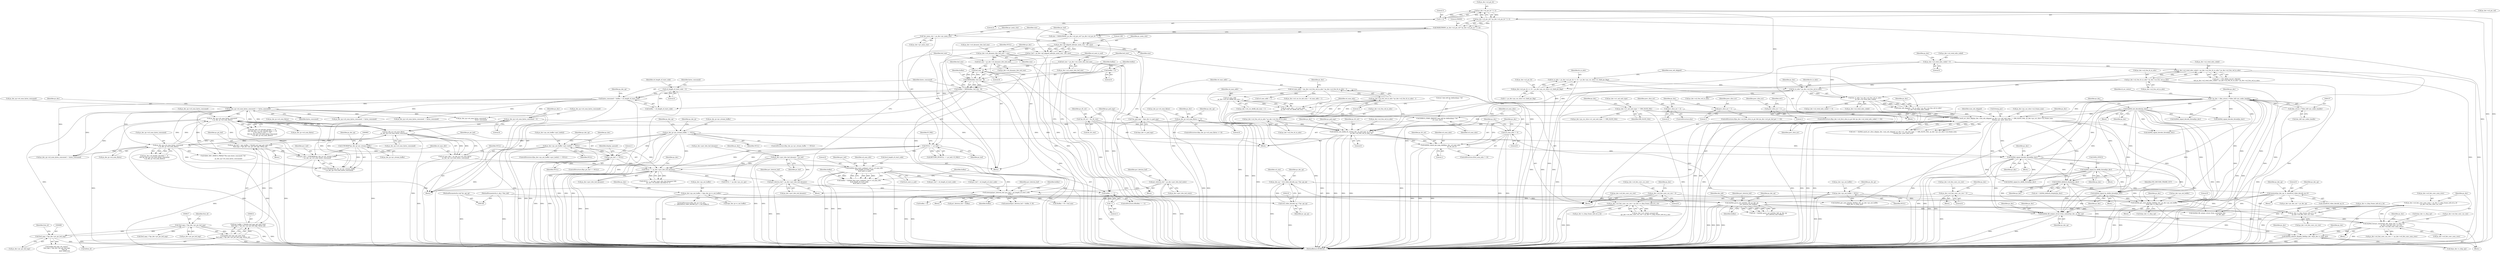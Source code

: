 digraph "0_Android_33ef7de9ddc8ea7eb9cbc440d1cf89957a0c267b@pointer" {
"1002119" [label="(Call,ih264d_release_display_field(ps_dec, &(ps_dec->s_disp_op)))"];
"1002100" [label="(Call,ih264d_format_convert(ps_dec, &(ps_dec->s_disp_op),\n                                  ps_dec->u4_fmt_conv_cur_row,\n                                  ps_dec->u4_fmt_conv_num_rows))"];
"1002069" [label="(Call,ih264d_fill_output_struct_from_context(ps_dec, ps_dec_op))"];
"1002041" [label="(Call,ih264d_get_next_display_field(ps_dec, ps_dec->ps_out_buffer,\n &(ps_dec->s_disp_op)))"];
"1002027" [label="(Call,ih264d_signal_bs_deblk_thread(ps_dec))"];
"1000154" [label="(Call,* ps_dec = (dec_struct_t *)(dec_hdl->pv_codec_handle))"];
"1000156" [label="(Call,(dec_struct_t *)(dec_hdl->pv_codec_handle))"];
"1000897" [label="(Call,ih264d_init_decoder(ps_dec))"];
"1001735" [label="(Call,ih264d_signal_decode_thread(ps_dec))"];
"1001725" [label="(Call,ih264d_check_mb_map_deblk(ps_dec, u4_num_mbs,\n                                                   ps_tfr_cxt,1))"];
"1001701" [label="(Call,ih264d_init_deblk_tfr_ctxt(ps_dec, ps_pad_mgr, ps_tfr_cxt,\n                                           ps_dec->u2_frm_wd_in_mbs, 0))"];
"1001559" [label="(Call,ih264d_mark_err_slice_skip(ps_dec, num_mb_skipped, ps_dec->u1_nal_unit_type == IDR_SLICE_NAL, ps_dec->ps_cur_slice->u2_frame_num,\n &temp_poc, prev_slice_err))"];
"1001516" [label="(Call,num_mb_skipped = (ht_in_mbs * ps_dec->u2_frm_wd_in_mbs)\n - ps_dec->u2_total_mbs_coded)"];
"1001518" [label="(Call,(ht_in_mbs * ps_dec->u2_frm_wd_in_mbs)\n - ps_dec->u2_total_mbs_coded)"];
"1001519" [label="(Call,ht_in_mbs * ps_dec->u2_frm_wd_in_mbs)"];
"1001503" [label="(Call,ht_in_mbs = ps_dec->u2_pic_ht >> (4 + ps_dec->ps_cur_slice->u1_field_pic_flag))"];
"1001505" [label="(Call,ps_dec->u2_pic_ht >> (4 + ps_dec->ps_cur_slice->u1_field_pic_flag))"];
"1001028" [label="(Call,ps_dec->u2_pic_ht * 3 / 2)"];
"1001032" [label="(Call,3 / 2)"];
"1001490" [label="(Call,ps_dec->u2_frm_ht_in_mbs * ps_dec->u2_frm_wd_in_mbs)"];
"1001486" [label="(Call,ps_dec->u2_total_mbs_coded < ps_dec->u2_frm_ht_in_mbs * ps_dec->u2_frm_wd_in_mbs)"];
"1000909" [label="(Call,ps_dec->u2_total_mbs_coded = 0)"];
"1001562" [label="(Call,ps_dec->u1_nal_unit_type == IDR_SLICE_NAL)"];
"1001541" [label="(Call,prev_slice_err = 2)"];
"1001537" [label="(Call,prev_slice_err = 1)"];
"1001554" [label="(Call,prev_slice_err = 1)"];
"1001677" [label="(Call,*ps_pad_mgr = &ps_dec->s_pad_mgr)"];
"1001672" [label="(Call,*ps_tfr_cxt = &s_tfr_ctxt)"];
"1001686" [label="(Call,ps_dec->u2_frm_wd_in_mbs * ps_dec->u2_frm_ht_in_mbs)"];
"1001722" [label="(Call,u4_num_mbs != 0)"];
"1001718" [label="(Call,DEBUG_PERF_PRINTF(\"mbs left for deblocking= %d \n\",u4_num_mbs))"];
"1001709" [label="(Call,u4_num_mbs = u4_max_addr\n - ps_dec->u4_cur_deblk_mb_num + 1)"];
"1001711" [label="(Call,u4_max_addr\n - ps_dec->u4_cur_deblk_mb_num + 1)"];
"1001683" [label="(Call,u4_max_addr = (ps_dec->u2_frm_wd_in_mbs * ps_dec->u2_frm_ht_in_mbs) - 1)"];
"1001685" [label="(Call,(ps_dec->u2_frm_wd_in_mbs * ps_dec->u2_frm_ht_in_mbs) - 1)"];
"1001905" [label="(Call,ih264d_deblock_display(ps_dec))"];
"1001744" [label="(Call,ih264d_signal_bs_deblk_thread(ps_dec))"];
"1000325" [label="(Call,ps_dec->ps_out_buffer = &ps_dec_ip->s_out_buffer)"];
"1000312" [label="(Call,ps_dec->ps_out_buffer = NULL)"];
"1000261" [label="(Call,ps_dec_ip->pv_stream_buffer == NULL)"];
"1001297" [label="(Call,ih264d_parse_nal_unit(dec_hdl, ps_dec_op,\n                              pu1_bitstrm_buf, buflen))"];
"1000149" [label="(MethodParameterIn,iv_obj_t *dec_hdl)"];
"1000228" [label="(Call,memset(ps_dec_op, 0, sizeof(ivd_video_decode_op_t)))"];
"1000216" [label="(Call,ps_dec_op = (ivd_video_decode_op_t *)pv_api_op)"];
"1000218" [label="(Call,(ivd_video_decode_op_t *)pv_api_op)"];
"1000151" [label="(MethodParameterIn,void *pv_api_op)"];
"1001208" [label="(Call,memcpy(pu1_bitstrm_buf, pu1_buf + u4_length_of_start_code,\n                   buflen))"];
"1001061" [label="(Call,pu1_bitstrm_buf = ps_dec->pu1_bits_buf_dynamic)"];
"1001001" [label="(Call,NULL == ps_dec->pu1_bits_buf_dynamic)"];
"1000624" [label="(Call,ps_pic_buf == NULL)"];
"1000611" [label="(Call,ps_pic_buf = (pic_buffer_t *)ih264_buf_mgr_get_next_free(\n (buf_mgr_t *)ps_dec->pv_pic_buf_mgr, &free_id))"];
"1000613" [label="(Call,(pic_buffer_t *)ih264_buf_mgr_get_next_free(\n (buf_mgr_t *)ps_dec->pv_pic_buf_mgr, &free_id))"];
"1000615" [label="(Call,ih264_buf_mgr_get_next_free(\n (buf_mgr_t *)ps_dec->pv_pic_buf_mgr, &free_id))"];
"1000616" [label="(Call,(buf_mgr_t *)ps_dec->pv_pic_buf_mgr)"];
"1000687" [label="(Call,(buf_mgr_t *)ps_dec->pv_pic_buf_mgr)"];
"1000407" [label="(Call,ps_dec->ps_out_buffer->pu1_bufs[i] == NULL)"];
"1001042" [label="(Call,NULL == pv_buf)"];
"1001035" [label="(Call,pv_buf = ps_dec->pf_aligned_alloc(pv_mem_ctxt, 128, size))"];
"1001037" [label="(Call,ps_dec->pf_aligned_alloc(pv_mem_ctxt, 128, size))"];
"1001015" [label="(Call,*pv_mem_ctxt = ps_dec->pv_mem_ctxt)"];
"1001020" [label="(Call,size = MAX(256000, ps_dec->u2_pic_wd * ps_dec->u2_pic_ht * 3 / 2))"];
"1001022" [label="(Call,MAX(256000, ps_dec->u2_pic_wd * ps_dec->u2_pic_ht * 3 / 2))"];
"1001024" [label="(Call,ps_dec->u2_pic_wd * ps_dec->u2_pic_ht * 3 / 2)"];
"1001046" [label="(Call,ps_dec->pu1_bits_buf_dynamic = pv_buf)"];
"1001073" [label="(Call,pu1_bitstrm_buf = ps_dec->pu1_bits_buf_static)"];
"1001088" [label="(Call,ih264d_find_start_code(pu1_buf, 0, u4_max_ofst,\n &u4_length_of_start_code,\n &u4_next_is_aud))"];
"1000979" [label="(Call,pu1_buf = (UWORD8*)ps_dec_ip->pv_stream_buffer\n + ps_dec_op->u4_num_bytes_consumed)"];
"1000982" [label="(Call,(UWORD8*)ps_dec_ip->pv_stream_buffer)"];
"1001461" [label="(Call,ps_dec_op->u4_num_bytes_consumed\n < ps_dec_ip->u4_num_Bytes)"];
"1001436" [label="(Call,ps_dec_op->u4_num_bytes_consumed\n < ps_dec_ip->u4_num_Bytes)"];
"1001116" [label="(Call,ps_dec_op->u4_num_bytes_consumed += bytes_consumed)"];
"1001111" [label="(Call,bytes_consumed = buflen + u4_length_of_start_code)"];
"1001104" [label="(Call,buflen = MIN(buflen, buf_size - 8))"];
"1001106" [label="(Call,MIN(buflen, buf_size - 8))"];
"1001097" [label="(Call,buflen == -1)"];
"1001086" [label="(Call,buflen = ih264d_find_start_code(pu1_buf, 0, u4_max_ofst,\n &u4_length_of_start_code,\n &u4_next_is_aud))"];
"1001099" [label="(Call,-1)"];
"1001101" [label="(Call,buflen = 0)"];
"1001108" [label="(Call,buf_size - 8)"];
"1001066" [label="(Call,buf_size = ps_dec->u4_dynamic_bits_buf_size)"];
"1001051" [label="(Call,ps_dec->u4_dynamic_bits_buf_size = size)"];
"1001078" [label="(Call,buf_size = ps_dec->u4_static_bits_buf_size)"];
"1000172" [label="(Call,u4_length_of_start_code = 0)"];
"1000992" [label="(Call,ps_dec_ip->u4_num_Bytes\n - ps_dec_op->u4_num_bytes_consumed)"];
"1000282" [label="(Call,ps_dec_ip->u4_num_Bytes <= 0)"];
"1000307" [label="(Call,ps_dec_op->u4_num_bytes_consumed = 0)"];
"1000990" [label="(Call,u4_max_ofst = ps_dec_ip->u4_num_Bytes\n - ps_dec_op->u4_num_bytes_consumed)"];
"1002091" [label="(Call,ps_dec->s_disp_frame_info.u4_y_ht\n - ps_dec->u4_fmt_conv_cur_row)"];
"1002077" [label="(Call,ps_dec->u4_fmt_conv_cur_row < ps_dec->s_disp_frame_info.u4_y_ht)"];
"1002059" [label="(Call,ps_dec->u4_fmt_conv_cur_row = 0)"];
"1000333" [label="(Call,ps_dec->u4_fmt_conv_cur_row = 0)"];
"1002087" [label="(Call,ps_dec->u4_fmt_conv_num_rows = ps_dec->s_disp_frame_info.u4_y_ht\n - ps_dec->u4_fmt_conv_cur_row)"];
"1000980" [label="(Identifier,pu1_buf)"];
"1000217" [label="(Identifier,ps_dec_op)"];
"1002087" [label="(Call,ps_dec->u4_fmt_conv_num_rows = ps_dec->s_disp_frame_info.u4_y_ht\n - ps_dec->u4_fmt_conv_cur_row)"];
"1001103" [label="(Literal,0)"];
"1000316" [label="(Identifier,NULL)"];
"1001024" [label="(Call,ps_dec->u2_pic_wd * ps_dec->u2_pic_ht * 3 / 2)"];
"1001098" [label="(Identifier,buflen)"];
"1001732" [label="(Identifier,ps_dec)"];
"1001053" [label="(Identifier,ps_dec)"];
"1000615" [label="(Call,ih264_buf_mgr_get_next_free(\n (buf_mgr_t *)ps_dec->pv_pic_buf_mgr, &free_id))"];
"1001718" [label="(Call,DEBUG_PERF_PRINTF(\"mbs left for deblocking= %d \n\",u4_num_mbs))"];
"1001440" [label="(Call,ps_dec_ip->u4_num_Bytes)"];
"1002088" [label="(Call,ps_dec->u4_fmt_conv_num_rows)"];
"1001087" [label="(Identifier,buflen)"];
"1001491" [label="(Call,ps_dec->u2_frm_ht_in_mbs)"];
"1001055" [label="(Identifier,size)"];
"1001102" [label="(Identifier,buflen)"];
"1000238" [label="(Call,ps_dec->pv_dec_out = ps_dec_op)"];
"1002078" [label="(Call,ps_dec->u4_fmt_conv_cur_row)"];
"1002041" [label="(Call,ih264d_get_next_display_field(ps_dec, ps_dec->ps_out_buffer,\n &(ps_dec->s_disp_op)))"];
"1001041" [label="(Call,RETURN_IF((NULL == pv_buf), IV_FAIL))"];
"1001301" [label="(Identifier,buflen)"];
"1001020" [label="(Call,size = MAX(256000, ps_dec->u2_pic_wd * ps_dec->u2_pic_ht * 3 / 2))"];
"1001724" [label="(Literal,0)"];
"1001023" [label="(Literal,256000)"];
"1001100" [label="(Literal,1)"];
"1000224" [label="(Identifier,u4_size)"];
"1001011" [label="(Block,)"];
"1001537" [label="(Call,prev_slice_err = 1)"];
"1001118" [label="(Identifier,ps_dec_op)"];
"1001698" [label="(Call,u4_max_addr + 1)"];
"1001563" [label="(Call,ps_dec->u1_nal_unit_type)"];
"1001906" [label="(Identifier,ps_dec)"];
"1002147" [label="(Call,NULL != ps_dec->ps_cur_sps)"];
"1001297" [label="(Call,ih264d_parse_nal_unit(dec_hdl, ps_dec_op,\n                              pu1_bitstrm_buf, buflen))"];
"1000689" [label="(Call,ps_dec->pv_pic_buf_mgr)"];
"1001039" [label="(Literal,128)"];
"1001094" [label="(Call,&u4_next_is_aud)"];
"1001084" [label="(Identifier,u4_next_is_aud)"];
"1002028" [label="(Identifier,ps_dec)"];
"1000979" [label="(Call,pu1_buf = (UWORD8*)ps_dec_ip->pv_stream_buffer\n + ps_dec_op->u4_num_bytes_consumed)"];
"1002119" [label="(Call,ih264d_release_display_field(ps_dec, &(ps_dec->s_disp_op)))"];
"1001558" [label="(Identifier,ret1)"];
"1000218" [label="(Call,(ivd_video_decode_op_t *)pv_api_op)"];
"1001527" [label="(ControlStructure,if(ps_dec->u4_first_slice_in_pic && (ps_dec->u4_pic_buf_got == 0)))"];
"1001079" [label="(Identifier,buf_size)"];
"1001673" [label="(Identifier,ps_tfr_cxt)"];
"1001745" [label="(Identifier,ps_dec)"];
"1001116" [label="(Call,ps_dec_op->u4_num_bytes_consumed += bytes_consumed)"];
"1001520" [label="(Identifier,ht_in_mbs)"];
"1000231" [label="(Call,sizeof(ivd_video_decode_op_t))"];
"1000981" [label="(Call,(UWORD8*)ps_dec_ip->pv_stream_buffer\n + ps_dec_op->u4_num_bytes_consumed)"];
"1000692" [label="(Identifier,free_id)"];
"1000896" [label="(Block,)"];
"1001540" [label="(ControlStructure,else)"];
"1000229" [label="(Identifier,ps_dec_op)"];
"1000262" [label="(Call,ps_dec_ip->pv_stream_buffer)"];
"1000286" [label="(Literal,0)"];
"1001710" [label="(Identifier,u4_num_mbs)"];
"1001555" [label="(Identifier,prev_slice_err)"];
"1000977" [label="(Block,)"];
"1000269" [label="(Identifier,ps_dec_op)"];
"1001705" [label="(Call,ps_dec->u2_frm_wd_in_mbs)"];
"1000152" [label="(Block,)"];
"1000317" [label="(ControlStructure,if(ps_dec_ip->u4_size\n >= offsetof(ivd_video_decode_ip_t, s_out_buffer)))"];
"1001068" [label="(Call,ps_dec->u4_dynamic_bits_buf_size)"];
"1001127" [label="(Identifier,ps_dec)"];
"1001075" [label="(Call,ps_dec->pu1_bits_buf_static)"];
"1002102" [label="(Call,&(ps_dec->s_disp_op))"];
"1001903" [label="(Call,ret = ih264d_deblock_display(ps_dec))"];
"1000898" [label="(Identifier,ps_dec)"];
"1002063" [label="(Literal,0)"];
"1000901" [label="(Identifier,ps_dec)"];
"1001207" [label="(Block,)"];
"1002112" [label="(Call,ps_dec->u4_fmt_conv_cur_row += ps_dec->u4_fmt_conv_num_rows)"];
"1001509" [label="(Call,4 + ps_dec->ps_cur_slice->u1_field_pic_flag)"];
"1001482" [label="(Call,(ret != IVD_MEM_ALLOC_FAILED)\n && ps_dec->u2_total_mbs_coded < ps_dec->u2_frm_ht_in_mbs * ps_dec->u2_frm_wd_in_mbs)"];
"1000335" [label="(Identifier,ps_dec)"];
"1000149" [label="(MethodParameterIn,iv_obj_t *dec_hdl)"];
"1001051" [label="(Call,ps_dec->u4_dynamic_bits_buf_size = size)"];
"1001549" [label="(Call,ps_dec->u2_total_mbs_coded == 0)"];
"1001213" [label="(Identifier,buflen)"];
"1001693" [label="(Literal,1)"];
"1000609" [label="(Block,)"];
"1000625" [label="(Identifier,ps_pic_buf)"];
"1000419" [label="(Identifier,ps_dec_op)"];
"1000265" [label="(Identifier,NULL)"];
"1000154" [label="(Call,* ps_dec = (dec_struct_t *)(dec_hdl->pv_codec_handle))"];
"1001099" [label="(Call,-1)"];
"1001063" [label="(Call,ps_dec->pu1_bits_buf_dynamic)"];
"1001008" [label="(Identifier,ps_dec)"];
"1001091" [label="(Identifier,u4_max_ofst)"];
"1001088" [label="(Call,ih264d_find_start_code(pu1_buf, 0, u4_max_ofst,\n &u4_length_of_start_code,\n &u4_next_is_aud))"];
"1001744" [label="(Call,ih264d_signal_bs_deblk_thread(ps_dec))"];
"1002043" [label="(Call,ps_dec->ps_out_buffer)"];
"1002106" [label="(Call,ps_dec->u4_fmt_conv_cur_row)"];
"1001430" [label="(Call,(ps_dec->i4_header_decoded != 3)\n && (ps_dec_op->u4_num_bytes_consumed\n < ps_dec_ip->u4_num_Bytes))"];
"1001042" [label="(Call,NULL == pv_buf)"];
"1000216" [label="(Call,ps_dec_op = (ivd_video_decode_op_t *)pv_api_op)"];
"1000626" [label="(Identifier,NULL)"];
"1000177" [label="(Identifier,bytes_consumed)"];
"1001298" [label="(Identifier,dec_hdl)"];
"1000913" [label="(Literal,0)"];
"1000407" [label="(Call,ps_dec->ps_out_buffer->pu1_bufs[i] == NULL)"];
"1001696" [label="(Identifier,ps_dec)"];
"1000415" [label="(Identifier,NULL)"];
"1000622" [label="(Identifier,free_id)"];
"1001561" [label="(Identifier,num_mb_skipped)"];
"1001530" [label="(Identifier,ps_dec)"];
"1000320" [label="(Identifier,ps_dec_ip)"];
"1000283" [label="(Call,ps_dec_ip->u4_num_Bytes)"];
"1002029" [label="(Block,)"];
"1001045" [label="(Identifier,IV_FAIL)"];
"1001566" [label="(Identifier,IDR_SLICE_NAL)"];
"1001047" [label="(Call,ps_dec->pu1_bits_buf_dynamic)"];
"1001572" [label="(Call,&temp_poc)"];
"1001300" [label="(Identifier,pu1_bitstrm_buf)"];
"1000174" [label="(Literal,0)"];
"1001108" [label="(Call,buf_size - 8)"];
"1001667" [label="(Block,)"];
"1001107" [label="(Identifier,buflen)"];
"1001465" [label="(Call,ps_dec_ip->u4_num_Bytes)"];
"1000616" [label="(Call,(buf_mgr_t *)ps_dec->pv_pic_buf_mgr)"];
"1001746" [label="(Call,DATA_SYNC())"];
"1002097" [label="(Call,ps_dec->u4_fmt_conv_cur_row)"];
"1001022" [label="(Call,MAX(256000, ps_dec->u2_pic_wd * ps_dec->u2_pic_ht * 3 / 2))"];
"1000281" [label="(ControlStructure,if(ps_dec_ip->u4_num_Bytes <= 0))"];
"1001538" [label="(Identifier,prev_slice_err)"];
"1001721" [label="(ControlStructure,if(u4_num_mbs != 0))"];
"1001086" [label="(Call,buflen = ih264d_find_start_code(pu1_buf, 0, u4_max_ofst,\n &u4_length_of_start_code,\n &u4_next_is_aud))"];
"1001725" [label="(Call,ih264d_check_mb_map_deblk(ps_dec, u4_num_mbs,\n                                                   ps_tfr_cxt,1))"];
"1000307" [label="(Call,ps_dec_op->u4_num_bytes_consumed = 0)"];
"1001541" [label="(Call,prev_slice_err = 2)"];
"1000282" [label="(Call,ps_dec_ip->u4_num_Bytes <= 0)"];
"1001557" [label="(Call,ret1 = ih264d_mark_err_slice_skip(ps_dec, num_mb_skipped, ps_dec->u1_nal_unit_type == IDR_SLICE_NAL, ps_dec->ps_cur_slice->u2_frame_num,\n &temp_poc, prev_slice_err))"];
"1001101" [label="(Call,buflen = 0)"];
"1001843" [label="(Call,ih264d_signal_bs_deblk_thread(ps_dec))"];
"1001505" [label="(Call,ps_dec->u2_pic_ht >> (4 + ps_dec->ps_cur_slice->u1_field_pic_flag))"];
"1002060" [label="(Call,ps_dec->u4_fmt_conv_cur_row)"];
"1000155" [label="(Identifier,ps_dec)"];
"1001046" [label="(Call,ps_dec->pu1_bits_buf_dynamic = pv_buf)"];
"1001686" [label="(Call,ps_dec->u2_frm_wd_in_mbs * ps_dec->u2_frm_ht_in_mbs)"];
"1000173" [label="(Identifier,u4_length_of_start_code)"];
"1001542" [label="(Identifier,prev_slice_err)"];
"1001711" [label="(Call,u4_max_addr\n - ps_dec->u4_cur_deblk_mb_num + 1)"];
"1001674" [label="(Call,&s_tfr_ctxt)"];
"1001109" [label="(Identifier,buf_size)"];
"1000220" [label="(Identifier,pv_api_op)"];
"1000158" [label="(Call,dec_hdl->pv_codec_handle)"];
"1000910" [label="(Call,ps_dec->u2_total_mbs_coded)"];
"1001687" [label="(Call,ps_dec->u2_frm_wd_in_mbs)"];
"1002120" [label="(Identifier,ps_dec)"];
"1001222" [label="(Call,pu1_bitstrm_buf + buflen)"];
"1002086" [label="(Block,)"];
"1000990" [label="(Call,u4_max_ofst = ps_dec_ip->u4_num_Bytes\n - ps_dec_op->u4_num_bytes_consumed)"];
"1001060" [label="(Block,)"];
"1001003" [label="(Call,ps_dec->pu1_bits_buf_dynamic)"];
"1001295" [label="(Call,ret = ih264d_parse_nal_unit(dec_hdl, ps_dec_op,\n                              pu1_bitstrm_buf, buflen))"];
"1001462" [label="(Call,ps_dec_op->u4_num_bytes_consumed)"];
"1000172" [label="(Call,u4_length_of_start_code = 0)"];
"1001092" [label="(Call,&u4_length_of_start_code)"];
"1001735" [label="(Call,ih264d_signal_decode_thread(ps_dec))"];
"1002075" [label="(Identifier,ps_dec)"];
"1001159" [label="(Call,ps_dec_op->u4_num_bytes_consumed -=\n                                        bytes_consumed)"];
"1002046" [label="(Call,&(ps_dec->s_disp_op))"];
"1000436" [label="(Identifier,ps_dec)"];
"1000337" [label="(Literal,0)"];
"1001436" [label="(Call,ps_dec_op->u4_num_bytes_consumed\n < ps_dec_ip->u4_num_Bytes)"];
"1001569" [label="(Identifier,ps_dec)"];
"1001503" [label="(Call,ht_in_mbs = ps_dec->u2_pic_ht >> (4 + ps_dec->ps_cur_slice->u1_field_pic_flag))"];
"1000697" [label="(Call,(buf_mgr_t *)ps_dec->pv_pic_buf_mgr)"];
"1000151" [label="(MethodParameterIn,void *pv_api_op)"];
"1001933" [label="(Call,ps_dec->ps_cur_slice->u1_nal_unit_type == IDR_SLICE_NAL)"];
"1001106" [label="(Call,MIN(buflen, buf_size - 8))"];
"1001034" [label="(Literal,2)"];
"1000340" [label="(Identifier,ps_dec)"];
"1002073" [label="(Call,ps_dec->u4_output_present &&\n (ps_dec->u4_fmt_conv_cur_row < ps_dec->s_disp_frame_info.u4_y_ht))"];
"1001574" [label="(Identifier,prev_slice_err)"];
"1001547" [label="(Identifier,ps_dec)"];
"1002091" [label="(Call,ps_dec->s_disp_frame_info.u4_y_ht\n - ps_dec->u4_fmt_conv_cur_row)"];
"1000406" [label="(ControlStructure,if(ps_dec->ps_out_buffer->pu1_bufs[i] == NULL))"];
"1002100" [label="(Call,ih264d_format_convert(ps_dec, &(ps_dec->s_disp_op),\n                                  ps_dec->u4_fmt_conv_cur_row,\n                                  ps_dec->u4_fmt_conv_num_rows))"];
"1001672" [label="(Call,*ps_tfr_cxt = &s_tfr_ctxt)"];
"1001729" [label="(Literal,1)"];
"1002069" [label="(Call,ih264d_fill_output_struct_from_context(ps_dec, ps_dec_op))"];
"1001017" [label="(Call,ps_dec->pv_mem_ctxt)"];
"1001078" [label="(Call,buf_size = ps_dec->u4_static_bits_buf_size)"];
"1000311" [label="(Literal,0)"];
"1001562" [label="(Call,ps_dec->u1_nal_unit_type == IDR_SLICE_NAL)"];
"1001694" [label="(Call,ps_dec->u4_cur_bs_mb_num = u4_max_addr + 1)"];
"1002071" [label="(Identifier,ps_dec_op)"];
"1001709" [label="(Call,u4_num_mbs = u4_max_addr\n - ps_dec->u4_cur_deblk_mb_num + 1)"];
"1001050" [label="(Identifier,pv_buf)"];
"1001096" [label="(ControlStructure,if(buflen == -1))"];
"1001708" [label="(Literal,0)"];
"1001216" [label="(Call,buflen + 8)"];
"1000314" [label="(Identifier,ps_dec)"];
"1001044" [label="(Identifier,pv_buf)"];
"1000334" [label="(Call,ps_dec->u4_fmt_conv_cur_row)"];
"1002092" [label="(Call,ps_dec->s_disp_frame_info.u4_y_ht)"];
"1002040" [label="(Block,)"];
"1001517" [label="(Identifier,num_mb_skipped)"];
"1002066" [label="(Identifier,ps_dec)"];
"1001067" [label="(Identifier,buf_size)"];
"1001524" [label="(Call,ps_dec->u2_total_mbs_coded)"];
"1000333" [label="(Call,ps_dec->u4_fmt_conv_cur_row = 0)"];
"1001678" [label="(Identifier,ps_pad_mgr)"];
"1001090" [label="(Literal,0)"];
"1001723" [label="(Identifier,u4_num_mbs)"];
"1001683" [label="(Call,u4_max_addr = (ps_dec->u2_frm_wd_in_mbs * ps_dec->u2_frm_ht_in_mbs) - 1)"];
"1001612" [label="(Call,ih264d_signal_decode_thread(ps_dec))"];
"1000909" [label="(Call,ps_dec->u2_total_mbs_coded = 0)"];
"1000679" [label="(Literal,1)"];
"1000230" [label="(Literal,0)"];
"1001089" [label="(Identifier,pu1_buf)"];
"1001358" [label="(Call,ps_dec_op->u4_num_bytes_consumed -= bytes_consumed)"];
"1001062" [label="(Identifier,pu1_bitstrm_buf)"];
"1001409" [label="(Call,ih264d_signal_decode_thread(ps_dec))"];
"1001497" [label="(Block,)"];
"1001702" [label="(Identifier,ps_dec)"];
"1001080" [label="(Call,ps_dec->u4_static_bits_buf_size)"];
"1000312" [label="(Call,ps_dec->ps_out_buffer = NULL)"];
"1001112" [label="(Identifier,bytes_consumed)"];
"1001712" [label="(Identifier,u4_max_addr)"];
"1002052" [label="(Literal,0)"];
"1001437" [label="(Call,ps_dec_op->u4_num_bytes_consumed)"];
"1001743" [label="(Block,)"];
"1000624" [label="(Call,ps_pic_buf == NULL)"];
"1002077" [label="(Call,ps_dec->u4_fmt_conv_cur_row < ps_dec->s_disp_frame_info.u4_y_ht)"];
"1001105" [label="(Identifier,buflen)"];
"1001713" [label="(Call,ps_dec->u4_cur_deblk_mb_num + 1)"];
"1000618" [label="(Call,ps_dec->pv_pic_buf_mgr)"];
"1000916" [label="(Identifier,ps_dec)"];
"1000991" [label="(Identifier,u4_max_ofst)"];
"1001215" [label="(Call,(buflen + 8) < buf_size)"];
"1001117" [label="(Call,ps_dec_op->u4_num_bytes_consumed)"];
"1001703" [label="(Identifier,ps_pad_mgr)"];
"1001490" [label="(Call,ps_dec->u2_frm_ht_in_mbs * ps_dec->u2_frm_wd_in_mbs)"];
"1001035" [label="(Call,pv_buf = ps_dec->pf_aligned_alloc(pv_mem_ctxt, 128, size))"];
"1001111" [label="(Call,bytes_consumed = buflen + u4_length_of_start_code)"];
"1001720" [label="(Identifier,u4_num_mbs)"];
"1001021" [label="(Identifier,size)"];
"1001192" [label="(Call,ih264d_signal_decode_thread(ps_dec))"];
"1001719" [label="(Literal,\"mbs left for deblocking= %d \n\")"];
"1000631" [label="(Identifier,display_queued)"];
"1000326" [label="(Call,ps_dec->ps_out_buffer)"];
"1002114" [label="(Identifier,ps_dec)"];
"1001728" [label="(Identifier,ps_tfr_cxt)"];
"1001015" [label="(Call,*pv_mem_ctxt = ps_dec->pv_mem_ctxt)"];
"1001058" [label="(Identifier,ps_dec)"];
"1000284" [label="(Identifier,ps_dec_ip)"];
"1002101" [label="(Identifier,ps_dec)"];
"1001210" [label="(Call,pu1_buf + u4_length_of_start_code)"];
"1000612" [label="(Identifier,ps_pic_buf)"];
"1002189" [label="(MethodReturn,WORD32)"];
"1001559" [label="(Call,ih264d_mark_err_slice_skip(ps_dec, num_mb_skipped, ps_dec->u1_nal_unit_type == IDR_SLICE_NAL, ps_dec->ps_cur_slice->u2_frame_num,\n &temp_poc, prev_slice_err))"];
"1001504" [label="(Identifier,ht_in_mbs)"];
"1001036" [label="(Identifier,pv_buf)"];
"1001740" [label="(Identifier,ps_dec)"];
"1001487" [label="(Call,ps_dec->u2_total_mbs_coded)"];
"1001097" [label="(Call,buflen == -1)"];
"1000304" [label="(Identifier,ps_dec)"];
"1000228" [label="(Call,memset(ps_dec_op, 0, sizeof(ivd_video_decode_op_t)))"];
"1001028" [label="(Call,ps_dec->u2_pic_ht * 3 / 2)"];
"1001556" [label="(Literal,1)"];
"1001544" [label="(ControlStructure,if(ps_dec->u4_first_slice_in_pic && (ps_dec->u2_total_mbs_coded == 0)))"];
"1000261" [label="(Call,ps_dec_ip->pv_stream_buffer == NULL)"];
"1001217" [label="(Identifier,buflen)"];
"1001567" [label="(Call,ps_dec->ps_cur_slice->u2_frame_num)"];
"1000988" [label="(Identifier,ps_dec_op)"];
"1000897" [label="(Call,ih264d_init_decoder(ps_dec))"];
"1002026" [label="(Block,)"];
"1001521" [label="(Call,ps_dec->u2_frm_wd_in_mbs)"];
"1001461" [label="(Call,ps_dec_op->u4_num_bytes_consumed\n < ps_dec_ip->u4_num_Bytes)"];
"1002182" [label="(Call,H264_DEC_DEBUG_PRINT(\"The num bytes consumed: %d\n\",\n                         ps_dec_op->u4_num_bytes_consumed))"];
"1000613" [label="(Call,(pic_buffer_t *)ih264_buf_mgr_get_next_free(\n (buf_mgr_t *)ps_dec->pv_pic_buf_mgr, &free_id))"];
"1001073" [label="(Call,pu1_bitstrm_buf = ps_dec->pu1_bits_buf_static)"];
"1002033" [label="(Identifier,IVD_DECODE_FRAME_OUT)"];
"1002058" [label="(Block,)"];
"1000313" [label="(Call,ps_dec->ps_out_buffer)"];
"1001025" [label="(Call,ps_dec->u2_pic_wd)"];
"1002109" [label="(Call,ps_dec->u4_fmt_conv_num_rows)"];
"1001628" [label="(Call,ps_dec_op->u4_num_bytes_consumed -= bytes_consumed)"];
"1001002" [label="(Identifier,NULL)"];
"1001539" [label="(Literal,1)"];
"1001074" [label="(Identifier,pu1_bitstrm_buf)"];
"1001445" [label="(Call,((ps_dec->i4_decode_header == 0)\n && ((ps_dec->u1_pic_decode_done == 0)\n || (u4_next_is_aud == 1)))\n && (ps_dec_op->u4_num_bytes_consumed\n < ps_dec_ip->u4_num_Bytes))"];
"1000686" [label="(Call,ih264_buf_mgr_set_status(\n (buf_mgr_t *)ps_dec->pv_pic_buf_mgr,\n                                    free_id,\n                                    BUF_MGR_IO))"];
"1000623" [label="(ControlStructure,if(ps_pic_buf == NULL))"];
"1000156" [label="(Call,(dec_struct_t *)(dec_hdl->pv_codec_handle))"];
"1001001" [label="(Call,NULL == ps_dec->pu1_bits_buf_dynamic)"];
"1000982" [label="(Call,(UWORD8*)ps_dec_ip->pv_stream_buffer)"];
"1001256" [label="(Call,ih264d_fill_output_struct_from_context(ps_dec,\n                                                           ps_dec_op))"];
"1001134" [label="(Call,pu1_buf + u4_length_of_start_code)"];
"1001000" [label="(Call,(NULL == ps_dec->pu1_bits_buf_dynamic) &&\n (ps_dec->i4_header_decoded & 1))"];
"1001690" [label="(Call,ps_dec->u2_frm_ht_in_mbs)"];
"1001208" [label="(Call,memcpy(pu1_bitstrm_buf, pu1_buf + u4_length_of_start_code,\n                   buflen))"];
"1000996" [label="(Call,ps_dec_op->u4_num_bytes_consumed)"];
"1000408" [label="(Call,ps_dec->ps_out_buffer->pu1_bufs[i])"];
"1000325" [label="(Call,ps_dec->ps_out_buffer = &ps_dec_ip->s_out_buffer)"];
"1001038" [label="(Identifier,pv_mem_ctxt)"];
"1002081" [label="(Call,ps_dec->s_disp_frame_info.u4_y_ht)"];
"1001677" [label="(Call,*ps_pad_mgr = &ps_dec->s_pad_mgr)"];
"1002027" [label="(Call,ih264d_signal_bs_deblk_thread(ps_dec))"];
"1000329" [label="(Call,&ps_dec_ip->s_out_buffer)"];
"1001516" [label="(Call,num_mb_skipped = (ht_in_mbs * ps_dec->u2_frm_wd_in_mbs)\n - ps_dec->u2_total_mbs_coded)"];
"1000290" [label="(Identifier,ps_dec_op)"];
"1002059" [label="(Call,ps_dec->u4_fmt_conv_cur_row = 0)"];
"1001679" [label="(Call,&ps_dec->s_pad_mgr)"];
"1000714" [label="(Call,ih264d_get_next_display_field(ps_dec, ps_dec->ps_out_buffer,\n &(ps_dec->s_disp_op)))"];
"1001494" [label="(Call,ps_dec->u2_frm_wd_in_mbs)"];
"1001685" [label="(Call,(ps_dec->u2_frm_wd_in_mbs * ps_dec->u2_frm_ht_in_mbs) - 1)"];
"1001704" [label="(Identifier,ps_tfr_cxt)"];
"1001543" [label="(Literal,2)"];
"1001113" [label="(Call,buflen + u4_length_of_start_code)"];
"1001061" [label="(Call,pu1_bitstrm_buf = ps_dec->pu1_bits_buf_dynamic)"];
"1000611" [label="(Call,ps_pic_buf = (pic_buffer_t *)ih264_buf_mgr_get_next_free(\n (buf_mgr_t *)ps_dec->pv_pic_buf_mgr, &free_id))"];
"1001209" [label="(Identifier,pu1_bitstrm_buf)"];
"1001033" [label="(Literal,3)"];
"1001684" [label="(Identifier,u4_max_addr)"];
"1000621" [label="(Call,&free_id)"];
"1000221" [label="(Block,)"];
"1001043" [label="(Identifier,NULL)"];
"1000260" [label="(ControlStructure,if(ps_dec_ip->pv_stream_buffer == NULL))"];
"1001381" [label="(Call,ps_dec_op->u4_num_bytes_consumed -= bytes_consumed)"];
"1001905" [label="(Call,ih264d_deblock_display(ps_dec))"];
"1002121" [label="(Call,&(ps_dec->s_disp_op))"];
"1001525" [label="(Identifier,ps_dec)"];
"1000984" [label="(Call,ps_dec_ip->pv_stream_buffer)"];
"1001040" [label="(Identifier,size)"];
"1001736" [label="(Identifier,ps_dec)"];
"1000235" [label="(Identifier,ps_dec_op)"];
"1001486" [label="(Call,ps_dec->u2_total_mbs_coded < ps_dec->u2_frm_ht_in_mbs * ps_dec->u2_frm_wd_in_mbs)"];
"1001519" [label="(Call,ht_in_mbs * ps_dec->u2_frm_wd_in_mbs)"];
"1001029" [label="(Call,ps_dec->u2_pic_ht)"];
"1001506" [label="(Call,ps_dec->u2_pic_ht)"];
"1001110" [label="(Literal,8)"];
"1000992" [label="(Call,ps_dec_ip->u4_num_Bytes\n - ps_dec_op->u4_num_bytes_consumed)"];
"1001221" [label="(Call,memset(pu1_bitstrm_buf + buflen, 0, 8))"];
"1002129" [label="(Identifier,ps_dec)"];
"1000163" [label="(Identifier,i4_err_status)"];
"1001518" [label="(Call,(ht_in_mbs * ps_dec->u2_frm_wd_in_mbs)\n - ps_dec->u2_total_mbs_coded)"];
"1001037" [label="(Call,ps_dec->pf_aligned_alloc(pv_mem_ctxt, 128, size))"];
"1001639" [label="(Block,)"];
"1001726" [label="(Identifier,ps_dec)"];
"1001104" [label="(Call,buflen = MIN(buflen, buf_size - 8))"];
"1001032" [label="(Call,3 / 2)"];
"1000993" [label="(Call,ps_dec_ip->u4_num_Bytes)"];
"1001299" [label="(Identifier,ps_dec_op)"];
"1001052" [label="(Call,ps_dec->u4_dynamic_bits_buf_size)"];
"1002042" [label="(Identifier,ps_dec)"];
"1000308" [label="(Call,ps_dec_op->u4_num_bytes_consumed)"];
"1002070" [label="(Identifier,ps_dec)"];
"1001120" [label="(Identifier,bytes_consumed)"];
"1001554" [label="(Call,prev_slice_err = 1)"];
"1001016" [label="(Identifier,pv_mem_ctxt)"];
"1001066" [label="(Call,buf_size = ps_dec->u4_dynamic_bits_buf_size)"];
"1001072" [label="(Block,)"];
"1001727" [label="(Identifier,u4_num_mbs)"];
"1000687" [label="(Call,(buf_mgr_t *)ps_dec->pv_pic_buf_mgr)"];
"1001701" [label="(Call,ih264d_init_deblk_tfr_ctxt(ps_dec, ps_pad_mgr, ps_tfr_cxt,\n                                           ps_dec->u2_frm_wd_in_mbs, 0))"];
"1001722" [label="(Call,u4_num_mbs != 0)"];
"1001560" [label="(Identifier,ps_dec)"];
"1002119" -> "1002029"  [label="AST: "];
"1002119" -> "1002121"  [label="CFG: "];
"1002120" -> "1002119"  [label="AST: "];
"1002121" -> "1002119"  [label="AST: "];
"1002129" -> "1002119"  [label="CFG: "];
"1002119" -> "1002189"  [label="DDG: "];
"1002119" -> "1002189"  [label="DDG: "];
"1002119" -> "1002189"  [label="DDG: "];
"1002100" -> "1002119"  [label="DDG: "];
"1002100" -> "1002119"  [label="DDG: "];
"1002069" -> "1002119"  [label="DDG: "];
"1002041" -> "1002119"  [label="DDG: "];
"1002100" -> "1002086"  [label="AST: "];
"1002100" -> "1002109"  [label="CFG: "];
"1002101" -> "1002100"  [label="AST: "];
"1002102" -> "1002100"  [label="AST: "];
"1002106" -> "1002100"  [label="AST: "];
"1002109" -> "1002100"  [label="AST: "];
"1002114" -> "1002100"  [label="CFG: "];
"1002100" -> "1002189"  [label="DDG: "];
"1002069" -> "1002100"  [label="DDG: "];
"1002041" -> "1002100"  [label="DDG: "];
"1002091" -> "1002100"  [label="DDG: "];
"1002087" -> "1002100"  [label="DDG: "];
"1002100" -> "1002112"  [label="DDG: "];
"1002100" -> "1002112"  [label="DDG: "];
"1002069" -> "1002029"  [label="AST: "];
"1002069" -> "1002071"  [label="CFG: "];
"1002070" -> "1002069"  [label="AST: "];
"1002071" -> "1002069"  [label="AST: "];
"1002075" -> "1002069"  [label="CFG: "];
"1002069" -> "1002189"  [label="DDG: "];
"1002069" -> "1002189"  [label="DDG: "];
"1002041" -> "1002069"  [label="DDG: "];
"1002027" -> "1002069"  [label="DDG: "];
"1000154" -> "1002069"  [label="DDG: "];
"1000897" -> "1002069"  [label="DDG: "];
"1001735" -> "1002069"  [label="DDG: "];
"1001559" -> "1002069"  [label="DDG: "];
"1001905" -> "1002069"  [label="DDG: "];
"1001744" -> "1002069"  [label="DDG: "];
"1001297" -> "1002069"  [label="DDG: "];
"1000228" -> "1002069"  [label="DDG: "];
"1002041" -> "1002040"  [label="AST: "];
"1002041" -> "1002046"  [label="CFG: "];
"1002042" -> "1002041"  [label="AST: "];
"1002043" -> "1002041"  [label="AST: "];
"1002046" -> "1002041"  [label="AST: "];
"1002052" -> "1002041"  [label="CFG: "];
"1002041" -> "1002189"  [label="DDG: "];
"1002041" -> "1002189"  [label="DDG: "];
"1002027" -> "1002041"  [label="DDG: "];
"1000154" -> "1002041"  [label="DDG: "];
"1000897" -> "1002041"  [label="DDG: "];
"1001735" -> "1002041"  [label="DDG: "];
"1001559" -> "1002041"  [label="DDG: "];
"1001905" -> "1002041"  [label="DDG: "];
"1001744" -> "1002041"  [label="DDG: "];
"1000325" -> "1002041"  [label="DDG: "];
"1000312" -> "1002041"  [label="DDG: "];
"1002027" -> "1002026"  [label="AST: "];
"1002027" -> "1002028"  [label="CFG: "];
"1002028" -> "1002027"  [label="AST: "];
"1002033" -> "1002027"  [label="CFG: "];
"1002027" -> "1002189"  [label="DDG: "];
"1000154" -> "1002027"  [label="DDG: "];
"1000897" -> "1002027"  [label="DDG: "];
"1001735" -> "1002027"  [label="DDG: "];
"1001559" -> "1002027"  [label="DDG: "];
"1001905" -> "1002027"  [label="DDG: "];
"1001744" -> "1002027"  [label="DDG: "];
"1000154" -> "1000152"  [label="AST: "];
"1000154" -> "1000156"  [label="CFG: "];
"1000155" -> "1000154"  [label="AST: "];
"1000156" -> "1000154"  [label="AST: "];
"1000163" -> "1000154"  [label="CFG: "];
"1000154" -> "1002189"  [label="DDG: "];
"1000154" -> "1002189"  [label="DDG: "];
"1000156" -> "1000154"  [label="DDG: "];
"1000154" -> "1000714"  [label="DDG: "];
"1000154" -> "1000897"  [label="DDG: "];
"1000154" -> "1001192"  [label="DDG: "];
"1000154" -> "1001256"  [label="DDG: "];
"1000154" -> "1001409"  [label="DDG: "];
"1000154" -> "1001559"  [label="DDG: "];
"1000154" -> "1001612"  [label="DDG: "];
"1000154" -> "1001701"  [label="DDG: "];
"1000154" -> "1001735"  [label="DDG: "];
"1000154" -> "1001843"  [label="DDG: "];
"1000154" -> "1001905"  [label="DDG: "];
"1000156" -> "1000158"  [label="CFG: "];
"1000157" -> "1000156"  [label="AST: "];
"1000158" -> "1000156"  [label="AST: "];
"1000156" -> "1002189"  [label="DDG: "];
"1000897" -> "1000896"  [label="AST: "];
"1000897" -> "1000898"  [label="CFG: "];
"1000898" -> "1000897"  [label="AST: "];
"1000901" -> "1000897"  [label="CFG: "];
"1000897" -> "1002189"  [label="DDG: "];
"1000897" -> "1002189"  [label="DDG: "];
"1000897" -> "1001192"  [label="DDG: "];
"1000897" -> "1001256"  [label="DDG: "];
"1000897" -> "1001409"  [label="DDG: "];
"1000897" -> "1001559"  [label="DDG: "];
"1000897" -> "1001612"  [label="DDG: "];
"1000897" -> "1001701"  [label="DDG: "];
"1000897" -> "1001735"  [label="DDG: "];
"1000897" -> "1001843"  [label="DDG: "];
"1000897" -> "1001905"  [label="DDG: "];
"1001735" -> "1001639"  [label="AST: "];
"1001735" -> "1001736"  [label="CFG: "];
"1001736" -> "1001735"  [label="AST: "];
"1001740" -> "1001735"  [label="CFG: "];
"1001735" -> "1002189"  [label="DDG: "];
"1001735" -> "1002189"  [label="DDG: "];
"1001725" -> "1001735"  [label="DDG: "];
"1001701" -> "1001735"  [label="DDG: "];
"1001559" -> "1001735"  [label="DDG: "];
"1001735" -> "1001744"  [label="DDG: "];
"1001735" -> "1001843"  [label="DDG: "];
"1001735" -> "1001905"  [label="DDG: "];
"1001725" -> "1001721"  [label="AST: "];
"1001725" -> "1001729"  [label="CFG: "];
"1001726" -> "1001725"  [label="AST: "];
"1001727" -> "1001725"  [label="AST: "];
"1001728" -> "1001725"  [label="AST: "];
"1001729" -> "1001725"  [label="AST: "];
"1001732" -> "1001725"  [label="CFG: "];
"1001725" -> "1002189"  [label="DDG: "];
"1001725" -> "1002189"  [label="DDG: "];
"1001725" -> "1002189"  [label="DDG: "];
"1001701" -> "1001725"  [label="DDG: "];
"1001701" -> "1001725"  [label="DDG: "];
"1001722" -> "1001725"  [label="DDG: "];
"1001701" -> "1001667"  [label="AST: "];
"1001701" -> "1001708"  [label="CFG: "];
"1001702" -> "1001701"  [label="AST: "];
"1001703" -> "1001701"  [label="AST: "];
"1001704" -> "1001701"  [label="AST: "];
"1001705" -> "1001701"  [label="AST: "];
"1001708" -> "1001701"  [label="AST: "];
"1001710" -> "1001701"  [label="CFG: "];
"1001701" -> "1002189"  [label="DDG: "];
"1001701" -> "1002189"  [label="DDG: "];
"1001701" -> "1002189"  [label="DDG: "];
"1001701" -> "1002189"  [label="DDG: "];
"1001559" -> "1001701"  [label="DDG: "];
"1001677" -> "1001701"  [label="DDG: "];
"1001672" -> "1001701"  [label="DDG: "];
"1001686" -> "1001701"  [label="DDG: "];
"1001559" -> "1001557"  [label="AST: "];
"1001559" -> "1001574"  [label="CFG: "];
"1001560" -> "1001559"  [label="AST: "];
"1001561" -> "1001559"  [label="AST: "];
"1001562" -> "1001559"  [label="AST: "];
"1001567" -> "1001559"  [label="AST: "];
"1001572" -> "1001559"  [label="AST: "];
"1001574" -> "1001559"  [label="AST: "];
"1001557" -> "1001559"  [label="CFG: "];
"1001559" -> "1002189"  [label="DDG: "];
"1001559" -> "1002189"  [label="DDG: "];
"1001559" -> "1002189"  [label="DDG: "];
"1001559" -> "1002189"  [label="DDG: "];
"1001559" -> "1002189"  [label="DDG: "];
"1001559" -> "1002189"  [label="DDG: "];
"1001559" -> "1001557"  [label="DDG: "];
"1001559" -> "1001557"  [label="DDG: "];
"1001559" -> "1001557"  [label="DDG: "];
"1001559" -> "1001557"  [label="DDG: "];
"1001559" -> "1001557"  [label="DDG: "];
"1001559" -> "1001557"  [label="DDG: "];
"1001516" -> "1001559"  [label="DDG: "];
"1001562" -> "1001559"  [label="DDG: "];
"1001562" -> "1001559"  [label="DDG: "];
"1001541" -> "1001559"  [label="DDG: "];
"1001537" -> "1001559"  [label="DDG: "];
"1001554" -> "1001559"  [label="DDG: "];
"1001559" -> "1001612"  [label="DDG: "];
"1001559" -> "1001843"  [label="DDG: "];
"1001559" -> "1001905"  [label="DDG: "];
"1001516" -> "1001497"  [label="AST: "];
"1001516" -> "1001518"  [label="CFG: "];
"1001517" -> "1001516"  [label="AST: "];
"1001518" -> "1001516"  [label="AST: "];
"1001530" -> "1001516"  [label="CFG: "];
"1001516" -> "1002189"  [label="DDG: "];
"1001518" -> "1001516"  [label="DDG: "];
"1001518" -> "1001516"  [label="DDG: "];
"1001518" -> "1001524"  [label="CFG: "];
"1001519" -> "1001518"  [label="AST: "];
"1001524" -> "1001518"  [label="AST: "];
"1001518" -> "1002189"  [label="DDG: "];
"1001518" -> "1002189"  [label="DDG: "];
"1001519" -> "1001518"  [label="DDG: "];
"1001519" -> "1001518"  [label="DDG: "];
"1001486" -> "1001518"  [label="DDG: "];
"1000909" -> "1001518"  [label="DDG: "];
"1001518" -> "1001549"  [label="DDG: "];
"1001519" -> "1001521"  [label="CFG: "];
"1001520" -> "1001519"  [label="AST: "];
"1001521" -> "1001519"  [label="AST: "];
"1001525" -> "1001519"  [label="CFG: "];
"1001519" -> "1002189"  [label="DDG: "];
"1001519" -> "1002189"  [label="DDG: "];
"1001503" -> "1001519"  [label="DDG: "];
"1001490" -> "1001519"  [label="DDG: "];
"1001519" -> "1001686"  [label="DDG: "];
"1001503" -> "1001497"  [label="AST: "];
"1001503" -> "1001505"  [label="CFG: "];
"1001504" -> "1001503"  [label="AST: "];
"1001505" -> "1001503"  [label="AST: "];
"1001517" -> "1001503"  [label="CFG: "];
"1001503" -> "1002189"  [label="DDG: "];
"1001505" -> "1001503"  [label="DDG: "];
"1001505" -> "1001503"  [label="DDG: "];
"1001505" -> "1001509"  [label="CFG: "];
"1001506" -> "1001505"  [label="AST: "];
"1001509" -> "1001505"  [label="AST: "];
"1001505" -> "1002189"  [label="DDG: "];
"1001505" -> "1002189"  [label="DDG: "];
"1001028" -> "1001505"  [label="DDG: "];
"1001028" -> "1001024"  [label="AST: "];
"1001028" -> "1001032"  [label="CFG: "];
"1001029" -> "1001028"  [label="AST: "];
"1001032" -> "1001028"  [label="AST: "];
"1001024" -> "1001028"  [label="CFG: "];
"1001028" -> "1002189"  [label="DDG: "];
"1001028" -> "1002189"  [label="DDG: "];
"1001028" -> "1001024"  [label="DDG: "];
"1001028" -> "1001024"  [label="DDG: "];
"1001032" -> "1001028"  [label="DDG: "];
"1001032" -> "1001028"  [label="DDG: "];
"1001032" -> "1001034"  [label="CFG: "];
"1001033" -> "1001032"  [label="AST: "];
"1001034" -> "1001032"  [label="AST: "];
"1001490" -> "1001486"  [label="AST: "];
"1001490" -> "1001494"  [label="CFG: "];
"1001491" -> "1001490"  [label="AST: "];
"1001494" -> "1001490"  [label="AST: "];
"1001486" -> "1001490"  [label="CFG: "];
"1001490" -> "1002189"  [label="DDG: "];
"1001490" -> "1002189"  [label="DDG: "];
"1001490" -> "1001486"  [label="DDG: "];
"1001490" -> "1001486"  [label="DDG: "];
"1001490" -> "1001686"  [label="DDG: "];
"1001490" -> "1001686"  [label="DDG: "];
"1001486" -> "1001482"  [label="AST: "];
"1001487" -> "1001486"  [label="AST: "];
"1001482" -> "1001486"  [label="CFG: "];
"1001486" -> "1002189"  [label="DDG: "];
"1001486" -> "1002189"  [label="DDG: "];
"1001486" -> "1001482"  [label="DDG: "];
"1001486" -> "1001482"  [label="DDG: "];
"1000909" -> "1001486"  [label="DDG: "];
"1000909" -> "1000152"  [label="AST: "];
"1000909" -> "1000913"  [label="CFG: "];
"1000910" -> "1000909"  [label="AST: "];
"1000913" -> "1000909"  [label="AST: "];
"1000916" -> "1000909"  [label="CFG: "];
"1000909" -> "1002189"  [label="DDG: "];
"1001562" -> "1001566"  [label="CFG: "];
"1001563" -> "1001562"  [label="AST: "];
"1001566" -> "1001562"  [label="AST: "];
"1001569" -> "1001562"  [label="CFG: "];
"1001562" -> "1002189"  [label="DDG: "];
"1001562" -> "1002189"  [label="DDG: "];
"1001562" -> "1001933"  [label="DDG: "];
"1001541" -> "1001540"  [label="AST: "];
"1001541" -> "1001543"  [label="CFG: "];
"1001542" -> "1001541"  [label="AST: "];
"1001543" -> "1001541"  [label="AST: "];
"1001547" -> "1001541"  [label="CFG: "];
"1001537" -> "1001527"  [label="AST: "];
"1001537" -> "1001539"  [label="CFG: "];
"1001538" -> "1001537"  [label="AST: "];
"1001539" -> "1001537"  [label="AST: "];
"1001547" -> "1001537"  [label="CFG: "];
"1001554" -> "1001544"  [label="AST: "];
"1001554" -> "1001556"  [label="CFG: "];
"1001555" -> "1001554"  [label="AST: "];
"1001556" -> "1001554"  [label="AST: "];
"1001558" -> "1001554"  [label="CFG: "];
"1001677" -> "1001667"  [label="AST: "];
"1001677" -> "1001679"  [label="CFG: "];
"1001678" -> "1001677"  [label="AST: "];
"1001679" -> "1001677"  [label="AST: "];
"1001684" -> "1001677"  [label="CFG: "];
"1001677" -> "1002189"  [label="DDG: "];
"1001672" -> "1001667"  [label="AST: "];
"1001672" -> "1001674"  [label="CFG: "];
"1001673" -> "1001672"  [label="AST: "];
"1001674" -> "1001672"  [label="AST: "];
"1001678" -> "1001672"  [label="CFG: "];
"1001672" -> "1002189"  [label="DDG: "];
"1001686" -> "1001685"  [label="AST: "];
"1001686" -> "1001690"  [label="CFG: "];
"1001687" -> "1001686"  [label="AST: "];
"1001690" -> "1001686"  [label="AST: "];
"1001693" -> "1001686"  [label="CFG: "];
"1001686" -> "1002189"  [label="DDG: "];
"1001686" -> "1001685"  [label="DDG: "];
"1001686" -> "1001685"  [label="DDG: "];
"1001722" -> "1001721"  [label="AST: "];
"1001722" -> "1001724"  [label="CFG: "];
"1001723" -> "1001722"  [label="AST: "];
"1001724" -> "1001722"  [label="AST: "];
"1001726" -> "1001722"  [label="CFG: "];
"1001732" -> "1001722"  [label="CFG: "];
"1001722" -> "1002189"  [label="DDG: "];
"1001722" -> "1002189"  [label="DDG: "];
"1001718" -> "1001722"  [label="DDG: "];
"1001718" -> "1001667"  [label="AST: "];
"1001718" -> "1001720"  [label="CFG: "];
"1001719" -> "1001718"  [label="AST: "];
"1001720" -> "1001718"  [label="AST: "];
"1001723" -> "1001718"  [label="CFG: "];
"1001718" -> "1002189"  [label="DDG: "];
"1001709" -> "1001718"  [label="DDG: "];
"1001709" -> "1001667"  [label="AST: "];
"1001709" -> "1001711"  [label="CFG: "];
"1001710" -> "1001709"  [label="AST: "];
"1001711" -> "1001709"  [label="AST: "];
"1001719" -> "1001709"  [label="CFG: "];
"1001709" -> "1002189"  [label="DDG: "];
"1001711" -> "1001709"  [label="DDG: "];
"1001711" -> "1001709"  [label="DDG: "];
"1001711" -> "1001713"  [label="CFG: "];
"1001712" -> "1001711"  [label="AST: "];
"1001713" -> "1001711"  [label="AST: "];
"1001711" -> "1002189"  [label="DDG: "];
"1001711" -> "1002189"  [label="DDG: "];
"1001683" -> "1001711"  [label="DDG: "];
"1001683" -> "1001667"  [label="AST: "];
"1001683" -> "1001685"  [label="CFG: "];
"1001684" -> "1001683"  [label="AST: "];
"1001685" -> "1001683"  [label="AST: "];
"1001696" -> "1001683"  [label="CFG: "];
"1001683" -> "1002189"  [label="DDG: "];
"1001685" -> "1001683"  [label="DDG: "];
"1001685" -> "1001683"  [label="DDG: "];
"1001683" -> "1001694"  [label="DDG: "];
"1001683" -> "1001698"  [label="DDG: "];
"1001685" -> "1001693"  [label="CFG: "];
"1001693" -> "1001685"  [label="AST: "];
"1001685" -> "1002189"  [label="DDG: "];
"1001905" -> "1001903"  [label="AST: "];
"1001905" -> "1001906"  [label="CFG: "];
"1001906" -> "1001905"  [label="AST: "];
"1001903" -> "1001905"  [label="CFG: "];
"1001905" -> "1002189"  [label="DDG: "];
"1001905" -> "1001903"  [label="DDG: "];
"1001744" -> "1001905"  [label="DDG: "];
"1001744" -> "1001743"  [label="AST: "];
"1001744" -> "1001745"  [label="CFG: "];
"1001745" -> "1001744"  [label="AST: "];
"1001746" -> "1001744"  [label="CFG: "];
"1001744" -> "1002189"  [label="DDG: "];
"1001744" -> "1002189"  [label="DDG: "];
"1001744" -> "1001843"  [label="DDG: "];
"1000325" -> "1000317"  [label="AST: "];
"1000325" -> "1000329"  [label="CFG: "];
"1000326" -> "1000325"  [label="AST: "];
"1000329" -> "1000325"  [label="AST: "];
"1000335" -> "1000325"  [label="CFG: "];
"1000325" -> "1002189"  [label="DDG: "];
"1000325" -> "1002189"  [label="DDG: "];
"1000325" -> "1000714"  [label="DDG: "];
"1000312" -> "1000152"  [label="AST: "];
"1000312" -> "1000316"  [label="CFG: "];
"1000313" -> "1000312"  [label="AST: "];
"1000316" -> "1000312"  [label="AST: "];
"1000320" -> "1000312"  [label="CFG: "];
"1000312" -> "1002189"  [label="DDG: "];
"1000312" -> "1002189"  [label="DDG: "];
"1000261" -> "1000312"  [label="DDG: "];
"1000312" -> "1000714"  [label="DDG: "];
"1000261" -> "1000260"  [label="AST: "];
"1000261" -> "1000265"  [label="CFG: "];
"1000262" -> "1000261"  [label="AST: "];
"1000265" -> "1000261"  [label="AST: "];
"1000269" -> "1000261"  [label="CFG: "];
"1000284" -> "1000261"  [label="CFG: "];
"1000261" -> "1002189"  [label="DDG: "];
"1000261" -> "1002189"  [label="DDG: "];
"1000261" -> "1002189"  [label="DDG: "];
"1000261" -> "1000407"  [label="DDG: "];
"1000261" -> "1000624"  [label="DDG: "];
"1000261" -> "1000982"  [label="DDG: "];
"1000261" -> "1001001"  [label="DDG: "];
"1001297" -> "1001295"  [label="AST: "];
"1001297" -> "1001301"  [label="CFG: "];
"1001298" -> "1001297"  [label="AST: "];
"1001299" -> "1001297"  [label="AST: "];
"1001300" -> "1001297"  [label="AST: "];
"1001301" -> "1001297"  [label="AST: "];
"1001295" -> "1001297"  [label="CFG: "];
"1001297" -> "1002189"  [label="DDG: "];
"1001297" -> "1002189"  [label="DDG: "];
"1001297" -> "1002189"  [label="DDG: "];
"1001297" -> "1002189"  [label="DDG: "];
"1001297" -> "1001256"  [label="DDG: "];
"1001297" -> "1001295"  [label="DDG: "];
"1001297" -> "1001295"  [label="DDG: "];
"1001297" -> "1001295"  [label="DDG: "];
"1001297" -> "1001295"  [label="DDG: "];
"1000149" -> "1001297"  [label="DDG: "];
"1000228" -> "1001297"  [label="DDG: "];
"1001208" -> "1001297"  [label="DDG: "];
"1001208" -> "1001297"  [label="DDG: "];
"1000149" -> "1000148"  [label="AST: "];
"1000149" -> "1002189"  [label="DDG: "];
"1000228" -> "1000221"  [label="AST: "];
"1000228" -> "1000231"  [label="CFG: "];
"1000229" -> "1000228"  [label="AST: "];
"1000230" -> "1000228"  [label="AST: "];
"1000231" -> "1000228"  [label="AST: "];
"1000235" -> "1000228"  [label="CFG: "];
"1000228" -> "1002189"  [label="DDG: "];
"1000216" -> "1000228"  [label="DDG: "];
"1000228" -> "1000238"  [label="DDG: "];
"1000228" -> "1001256"  [label="DDG: "];
"1000216" -> "1000152"  [label="AST: "];
"1000216" -> "1000218"  [label="CFG: "];
"1000217" -> "1000216"  [label="AST: "];
"1000218" -> "1000216"  [label="AST: "];
"1000224" -> "1000216"  [label="CFG: "];
"1000216" -> "1002189"  [label="DDG: "];
"1000218" -> "1000216"  [label="DDG: "];
"1000218" -> "1000220"  [label="CFG: "];
"1000219" -> "1000218"  [label="AST: "];
"1000220" -> "1000218"  [label="AST: "];
"1000218" -> "1002189"  [label="DDG: "];
"1000151" -> "1000218"  [label="DDG: "];
"1000151" -> "1000148"  [label="AST: "];
"1000151" -> "1002189"  [label="DDG: "];
"1001208" -> "1001207"  [label="AST: "];
"1001208" -> "1001213"  [label="CFG: "];
"1001209" -> "1001208"  [label="AST: "];
"1001210" -> "1001208"  [label="AST: "];
"1001213" -> "1001208"  [label="AST: "];
"1001217" -> "1001208"  [label="CFG: "];
"1001208" -> "1002189"  [label="DDG: "];
"1001208" -> "1002189"  [label="DDG: "];
"1001061" -> "1001208"  [label="DDG: "];
"1001073" -> "1001208"  [label="DDG: "];
"1001088" -> "1001208"  [label="DDG: "];
"1001104" -> "1001208"  [label="DDG: "];
"1001208" -> "1001215"  [label="DDG: "];
"1001208" -> "1001216"  [label="DDG: "];
"1001208" -> "1001221"  [label="DDG: "];
"1001208" -> "1001221"  [label="DDG: "];
"1001208" -> "1001222"  [label="DDG: "];
"1001208" -> "1001222"  [label="DDG: "];
"1001061" -> "1001060"  [label="AST: "];
"1001061" -> "1001063"  [label="CFG: "];
"1001062" -> "1001061"  [label="AST: "];
"1001063" -> "1001061"  [label="AST: "];
"1001067" -> "1001061"  [label="CFG: "];
"1001061" -> "1002189"  [label="DDG: "];
"1001061" -> "1002189"  [label="DDG: "];
"1001001" -> "1001061"  [label="DDG: "];
"1001046" -> "1001061"  [label="DDG: "];
"1001001" -> "1001000"  [label="AST: "];
"1001001" -> "1001003"  [label="CFG: "];
"1001002" -> "1001001"  [label="AST: "];
"1001003" -> "1001001"  [label="AST: "];
"1001008" -> "1001001"  [label="CFG: "];
"1001000" -> "1001001"  [label="CFG: "];
"1001001" -> "1002189"  [label="DDG: "];
"1001001" -> "1002189"  [label="DDG: "];
"1001001" -> "1001000"  [label="DDG: "];
"1001001" -> "1001000"  [label="DDG: "];
"1000624" -> "1001001"  [label="DDG: "];
"1001042" -> "1001001"  [label="DDG: "];
"1000407" -> "1001001"  [label="DDG: "];
"1001046" -> "1001001"  [label="DDG: "];
"1001001" -> "1001042"  [label="DDG: "];
"1001001" -> "1002147"  [label="DDG: "];
"1000624" -> "1000623"  [label="AST: "];
"1000624" -> "1000626"  [label="CFG: "];
"1000625" -> "1000624"  [label="AST: "];
"1000626" -> "1000624"  [label="AST: "];
"1000631" -> "1000624"  [label="CFG: "];
"1000679" -> "1000624"  [label="CFG: "];
"1000624" -> "1002189"  [label="DDG: "];
"1000624" -> "1002189"  [label="DDG: "];
"1000624" -> "1002189"  [label="DDG: "];
"1000611" -> "1000624"  [label="DDG: "];
"1000407" -> "1000624"  [label="DDG: "];
"1000611" -> "1000609"  [label="AST: "];
"1000611" -> "1000613"  [label="CFG: "];
"1000612" -> "1000611"  [label="AST: "];
"1000613" -> "1000611"  [label="AST: "];
"1000625" -> "1000611"  [label="CFG: "];
"1000611" -> "1002189"  [label="DDG: "];
"1000613" -> "1000611"  [label="DDG: "];
"1000613" -> "1000615"  [label="CFG: "];
"1000614" -> "1000613"  [label="AST: "];
"1000615" -> "1000613"  [label="AST: "];
"1000613" -> "1002189"  [label="DDG: "];
"1000615" -> "1000613"  [label="DDG: "];
"1000615" -> "1000613"  [label="DDG: "];
"1000615" -> "1000621"  [label="CFG: "];
"1000616" -> "1000615"  [label="AST: "];
"1000621" -> "1000615"  [label="AST: "];
"1000615" -> "1002189"  [label="DDG: "];
"1000615" -> "1002189"  [label="DDG: "];
"1000616" -> "1000615"  [label="DDG: "];
"1000616" -> "1000618"  [label="CFG: "];
"1000617" -> "1000616"  [label="AST: "];
"1000618" -> "1000616"  [label="AST: "];
"1000622" -> "1000616"  [label="CFG: "];
"1000616" -> "1002189"  [label="DDG: "];
"1000687" -> "1000616"  [label="DDG: "];
"1000616" -> "1000687"  [label="DDG: "];
"1000616" -> "1000697"  [label="DDG: "];
"1000687" -> "1000686"  [label="AST: "];
"1000687" -> "1000689"  [label="CFG: "];
"1000688" -> "1000687"  [label="AST: "];
"1000689" -> "1000687"  [label="AST: "];
"1000692" -> "1000687"  [label="CFG: "];
"1000687" -> "1002189"  [label="DDG: "];
"1000687" -> "1000686"  [label="DDG: "];
"1000407" -> "1000406"  [label="AST: "];
"1000407" -> "1000415"  [label="CFG: "];
"1000408" -> "1000407"  [label="AST: "];
"1000415" -> "1000407"  [label="AST: "];
"1000419" -> "1000407"  [label="CFG: "];
"1000436" -> "1000407"  [label="CFG: "];
"1000407" -> "1002189"  [label="DDG: "];
"1000407" -> "1002189"  [label="DDG: "];
"1000407" -> "1002189"  [label="DDG: "];
"1001042" -> "1001041"  [label="AST: "];
"1001042" -> "1001044"  [label="CFG: "];
"1001043" -> "1001042"  [label="AST: "];
"1001044" -> "1001042"  [label="AST: "];
"1001045" -> "1001042"  [label="CFG: "];
"1001042" -> "1002189"  [label="DDG: "];
"1001042" -> "1001041"  [label="DDG: "];
"1001042" -> "1001041"  [label="DDG: "];
"1001035" -> "1001042"  [label="DDG: "];
"1001042" -> "1001046"  [label="DDG: "];
"1001042" -> "1002147"  [label="DDG: "];
"1001035" -> "1001011"  [label="AST: "];
"1001035" -> "1001037"  [label="CFG: "];
"1001036" -> "1001035"  [label="AST: "];
"1001037" -> "1001035"  [label="AST: "];
"1001043" -> "1001035"  [label="CFG: "];
"1001035" -> "1002189"  [label="DDG: "];
"1001037" -> "1001035"  [label="DDG: "];
"1001037" -> "1001035"  [label="DDG: "];
"1001037" -> "1001035"  [label="DDG: "];
"1001037" -> "1001040"  [label="CFG: "];
"1001038" -> "1001037"  [label="AST: "];
"1001039" -> "1001037"  [label="AST: "];
"1001040" -> "1001037"  [label="AST: "];
"1001037" -> "1002189"  [label="DDG: "];
"1001015" -> "1001037"  [label="DDG: "];
"1001020" -> "1001037"  [label="DDG: "];
"1001037" -> "1001051"  [label="DDG: "];
"1001015" -> "1001011"  [label="AST: "];
"1001015" -> "1001017"  [label="CFG: "];
"1001016" -> "1001015"  [label="AST: "];
"1001017" -> "1001015"  [label="AST: "];
"1001021" -> "1001015"  [label="CFG: "];
"1001015" -> "1002189"  [label="DDG: "];
"1001020" -> "1001011"  [label="AST: "];
"1001020" -> "1001022"  [label="CFG: "];
"1001021" -> "1001020"  [label="AST: "];
"1001022" -> "1001020"  [label="AST: "];
"1001036" -> "1001020"  [label="CFG: "];
"1001020" -> "1002189"  [label="DDG: "];
"1001022" -> "1001020"  [label="DDG: "];
"1001022" -> "1001020"  [label="DDG: "];
"1001022" -> "1001024"  [label="CFG: "];
"1001023" -> "1001022"  [label="AST: "];
"1001024" -> "1001022"  [label="AST: "];
"1001022" -> "1002189"  [label="DDG: "];
"1001024" -> "1001022"  [label="DDG: "];
"1001024" -> "1001022"  [label="DDG: "];
"1001025" -> "1001024"  [label="AST: "];
"1001024" -> "1002189"  [label="DDG: "];
"1001024" -> "1002189"  [label="DDG: "];
"1001046" -> "1001011"  [label="AST: "];
"1001046" -> "1001050"  [label="CFG: "];
"1001047" -> "1001046"  [label="AST: "];
"1001050" -> "1001046"  [label="AST: "];
"1001053" -> "1001046"  [label="CFG: "];
"1001046" -> "1002189"  [label="DDG: "];
"1001046" -> "1002189"  [label="DDG: "];
"1001073" -> "1001072"  [label="AST: "];
"1001073" -> "1001075"  [label="CFG: "];
"1001074" -> "1001073"  [label="AST: "];
"1001075" -> "1001073"  [label="AST: "];
"1001079" -> "1001073"  [label="CFG: "];
"1001073" -> "1002189"  [label="DDG: "];
"1001073" -> "1002189"  [label="DDG: "];
"1001088" -> "1001086"  [label="AST: "];
"1001088" -> "1001094"  [label="CFG: "];
"1001089" -> "1001088"  [label="AST: "];
"1001090" -> "1001088"  [label="AST: "];
"1001091" -> "1001088"  [label="AST: "];
"1001092" -> "1001088"  [label="AST: "];
"1001094" -> "1001088"  [label="AST: "];
"1001086" -> "1001088"  [label="CFG: "];
"1001088" -> "1002189"  [label="DDG: "];
"1001088" -> "1002189"  [label="DDG: "];
"1001088" -> "1002189"  [label="DDG: "];
"1001088" -> "1002189"  [label="DDG: "];
"1001088" -> "1001086"  [label="DDG: "];
"1001088" -> "1001086"  [label="DDG: "];
"1001088" -> "1001086"  [label="DDG: "];
"1001088" -> "1001086"  [label="DDG: "];
"1001088" -> "1001086"  [label="DDG: "];
"1000979" -> "1001088"  [label="DDG: "];
"1000990" -> "1001088"  [label="DDG: "];
"1001088" -> "1001134"  [label="DDG: "];
"1001088" -> "1001210"  [label="DDG: "];
"1000979" -> "1000977"  [label="AST: "];
"1000979" -> "1000981"  [label="CFG: "];
"1000980" -> "1000979"  [label="AST: "];
"1000981" -> "1000979"  [label="AST: "];
"1000991" -> "1000979"  [label="CFG: "];
"1000979" -> "1002189"  [label="DDG: "];
"1000982" -> "1000979"  [label="DDG: "];
"1001461" -> "1000979"  [label="DDG: "];
"1001436" -> "1000979"  [label="DDG: "];
"1000307" -> "1000979"  [label="DDG: "];
"1001116" -> "1000979"  [label="DDG: "];
"1000982" -> "1000981"  [label="AST: "];
"1000982" -> "1000984"  [label="CFG: "];
"1000983" -> "1000982"  [label="AST: "];
"1000984" -> "1000982"  [label="AST: "];
"1000988" -> "1000982"  [label="CFG: "];
"1000982" -> "1002189"  [label="DDG: "];
"1000982" -> "1000981"  [label="DDG: "];
"1001461" -> "1001445"  [label="AST: "];
"1001461" -> "1001465"  [label="CFG: "];
"1001462" -> "1001461"  [label="AST: "];
"1001465" -> "1001461"  [label="AST: "];
"1001445" -> "1001461"  [label="CFG: "];
"1001461" -> "1002189"  [label="DDG: "];
"1001461" -> "1002189"  [label="DDG: "];
"1001461" -> "1000981"  [label="DDG: "];
"1001461" -> "1000992"  [label="DDG: "];
"1001461" -> "1000992"  [label="DDG: "];
"1001461" -> "1001445"  [label="DDG: "];
"1001461" -> "1001445"  [label="DDG: "];
"1001436" -> "1001461"  [label="DDG: "];
"1001436" -> "1001461"  [label="DDG: "];
"1001116" -> "1001461"  [label="DDG: "];
"1000992" -> "1001461"  [label="DDG: "];
"1001461" -> "1001628"  [label="DDG: "];
"1001461" -> "1002182"  [label="DDG: "];
"1001436" -> "1001430"  [label="AST: "];
"1001436" -> "1001440"  [label="CFG: "];
"1001437" -> "1001436"  [label="AST: "];
"1001440" -> "1001436"  [label="AST: "];
"1001430" -> "1001436"  [label="CFG: "];
"1001436" -> "1002189"  [label="DDG: "];
"1001436" -> "1002189"  [label="DDG: "];
"1001436" -> "1000981"  [label="DDG: "];
"1001436" -> "1000992"  [label="DDG: "];
"1001436" -> "1000992"  [label="DDG: "];
"1001436" -> "1001430"  [label="DDG: "];
"1001436" -> "1001430"  [label="DDG: "];
"1001116" -> "1001436"  [label="DDG: "];
"1000992" -> "1001436"  [label="DDG: "];
"1001436" -> "1001628"  [label="DDG: "];
"1001436" -> "1002182"  [label="DDG: "];
"1001116" -> "1000977"  [label="AST: "];
"1001116" -> "1001120"  [label="CFG: "];
"1001117" -> "1001116"  [label="AST: "];
"1001120" -> "1001116"  [label="AST: "];
"1001127" -> "1001116"  [label="CFG: "];
"1001116" -> "1002189"  [label="DDG: "];
"1001116" -> "1002189"  [label="DDG: "];
"1001116" -> "1000981"  [label="DDG: "];
"1001116" -> "1000992"  [label="DDG: "];
"1001111" -> "1001116"  [label="DDG: "];
"1000992" -> "1001116"  [label="DDG: "];
"1001116" -> "1001159"  [label="DDG: "];
"1001116" -> "1001358"  [label="DDG: "];
"1001116" -> "1001381"  [label="DDG: "];
"1001116" -> "1001628"  [label="DDG: "];
"1001116" -> "1002182"  [label="DDG: "];
"1001111" -> "1000977"  [label="AST: "];
"1001111" -> "1001113"  [label="CFG: "];
"1001112" -> "1001111"  [label="AST: "];
"1001113" -> "1001111"  [label="AST: "];
"1001118" -> "1001111"  [label="CFG: "];
"1001111" -> "1002189"  [label="DDG: "];
"1001104" -> "1001111"  [label="DDG: "];
"1000172" -> "1001111"  [label="DDG: "];
"1001111" -> "1001159"  [label="DDG: "];
"1001111" -> "1001358"  [label="DDG: "];
"1001111" -> "1001381"  [label="DDG: "];
"1001111" -> "1001628"  [label="DDG: "];
"1001104" -> "1000977"  [label="AST: "];
"1001104" -> "1001106"  [label="CFG: "];
"1001105" -> "1001104"  [label="AST: "];
"1001106" -> "1001104"  [label="AST: "];
"1001112" -> "1001104"  [label="CFG: "];
"1001104" -> "1002189"  [label="DDG: "];
"1001106" -> "1001104"  [label="DDG: "];
"1001106" -> "1001104"  [label="DDG: "];
"1001104" -> "1001113"  [label="DDG: "];
"1001106" -> "1001108"  [label="CFG: "];
"1001107" -> "1001106"  [label="AST: "];
"1001108" -> "1001106"  [label="AST: "];
"1001106" -> "1002189"  [label="DDG: "];
"1001097" -> "1001106"  [label="DDG: "];
"1001101" -> "1001106"  [label="DDG: "];
"1001108" -> "1001106"  [label="DDG: "];
"1001108" -> "1001106"  [label="DDG: "];
"1001097" -> "1001096"  [label="AST: "];
"1001097" -> "1001099"  [label="CFG: "];
"1001098" -> "1001097"  [label="AST: "];
"1001099" -> "1001097"  [label="AST: "];
"1001102" -> "1001097"  [label="CFG: "];
"1001105" -> "1001097"  [label="CFG: "];
"1001097" -> "1002189"  [label="DDG: "];
"1001097" -> "1002189"  [label="DDG: "];
"1001086" -> "1001097"  [label="DDG: "];
"1001099" -> "1001097"  [label="DDG: "];
"1001086" -> "1000977"  [label="AST: "];
"1001087" -> "1001086"  [label="AST: "];
"1001098" -> "1001086"  [label="CFG: "];
"1001086" -> "1002189"  [label="DDG: "];
"1001099" -> "1001100"  [label="CFG: "];
"1001100" -> "1001099"  [label="AST: "];
"1001101" -> "1001096"  [label="AST: "];
"1001101" -> "1001103"  [label="CFG: "];
"1001102" -> "1001101"  [label="AST: "];
"1001103" -> "1001101"  [label="AST: "];
"1001105" -> "1001101"  [label="CFG: "];
"1001108" -> "1001110"  [label="CFG: "];
"1001109" -> "1001108"  [label="AST: "];
"1001110" -> "1001108"  [label="AST: "];
"1001108" -> "1002189"  [label="DDG: "];
"1001066" -> "1001108"  [label="DDG: "];
"1001078" -> "1001108"  [label="DDG: "];
"1001108" -> "1001215"  [label="DDG: "];
"1001066" -> "1001060"  [label="AST: "];
"1001066" -> "1001068"  [label="CFG: "];
"1001067" -> "1001066"  [label="AST: "];
"1001068" -> "1001066"  [label="AST: "];
"1001084" -> "1001066"  [label="CFG: "];
"1001066" -> "1002189"  [label="DDG: "];
"1001051" -> "1001066"  [label="DDG: "];
"1001051" -> "1001011"  [label="AST: "];
"1001051" -> "1001055"  [label="CFG: "];
"1001052" -> "1001051"  [label="AST: "];
"1001055" -> "1001051"  [label="AST: "];
"1001058" -> "1001051"  [label="CFG: "];
"1001051" -> "1002189"  [label="DDG: "];
"1001051" -> "1002189"  [label="DDG: "];
"1001078" -> "1001072"  [label="AST: "];
"1001078" -> "1001080"  [label="CFG: "];
"1001079" -> "1001078"  [label="AST: "];
"1001080" -> "1001078"  [label="AST: "];
"1001084" -> "1001078"  [label="CFG: "];
"1001078" -> "1002189"  [label="DDG: "];
"1000172" -> "1000152"  [label="AST: "];
"1000172" -> "1000174"  [label="CFG: "];
"1000173" -> "1000172"  [label="AST: "];
"1000174" -> "1000172"  [label="AST: "];
"1000177" -> "1000172"  [label="CFG: "];
"1000172" -> "1002189"  [label="DDG: "];
"1000172" -> "1001113"  [label="DDG: "];
"1000992" -> "1000990"  [label="AST: "];
"1000992" -> "1000996"  [label="CFG: "];
"1000993" -> "1000992"  [label="AST: "];
"1000996" -> "1000992"  [label="AST: "];
"1000990" -> "1000992"  [label="CFG: "];
"1000992" -> "1002189"  [label="DDG: "];
"1000992" -> "1000990"  [label="DDG: "];
"1000992" -> "1000990"  [label="DDG: "];
"1000282" -> "1000992"  [label="DDG: "];
"1000307" -> "1000992"  [label="DDG: "];
"1000282" -> "1000281"  [label="AST: "];
"1000282" -> "1000286"  [label="CFG: "];
"1000283" -> "1000282"  [label="AST: "];
"1000286" -> "1000282"  [label="AST: "];
"1000290" -> "1000282"  [label="CFG: "];
"1000304" -> "1000282"  [label="CFG: "];
"1000282" -> "1002189"  [label="DDG: "];
"1000282" -> "1002189"  [label="DDG: "];
"1000307" -> "1000152"  [label="AST: "];
"1000307" -> "1000311"  [label="CFG: "];
"1000308" -> "1000307"  [label="AST: "];
"1000311" -> "1000307"  [label="AST: "];
"1000314" -> "1000307"  [label="CFG: "];
"1000307" -> "1002189"  [label="DDG: "];
"1000307" -> "1000981"  [label="DDG: "];
"1000990" -> "1000977"  [label="AST: "];
"1000991" -> "1000990"  [label="AST: "];
"1001002" -> "1000990"  [label="CFG: "];
"1000990" -> "1002189"  [label="DDG: "];
"1002091" -> "1002087"  [label="AST: "];
"1002091" -> "1002097"  [label="CFG: "];
"1002092" -> "1002091"  [label="AST: "];
"1002097" -> "1002091"  [label="AST: "];
"1002087" -> "1002091"  [label="CFG: "];
"1002091" -> "1002189"  [label="DDG: "];
"1002091" -> "1002087"  [label="DDG: "];
"1002091" -> "1002087"  [label="DDG: "];
"1002077" -> "1002091"  [label="DDG: "];
"1002077" -> "1002091"  [label="DDG: "];
"1002059" -> "1002091"  [label="DDG: "];
"1000333" -> "1002091"  [label="DDG: "];
"1002077" -> "1002073"  [label="AST: "];
"1002077" -> "1002081"  [label="CFG: "];
"1002078" -> "1002077"  [label="AST: "];
"1002081" -> "1002077"  [label="AST: "];
"1002073" -> "1002077"  [label="CFG: "];
"1002077" -> "1002189"  [label="DDG: "];
"1002077" -> "1002189"  [label="DDG: "];
"1002077" -> "1002073"  [label="DDG: "];
"1002077" -> "1002073"  [label="DDG: "];
"1002059" -> "1002077"  [label="DDG: "];
"1000333" -> "1002077"  [label="DDG: "];
"1002059" -> "1002058"  [label="AST: "];
"1002059" -> "1002063"  [label="CFG: "];
"1002060" -> "1002059"  [label="AST: "];
"1002063" -> "1002059"  [label="AST: "];
"1002066" -> "1002059"  [label="CFG: "];
"1002059" -> "1002189"  [label="DDG: "];
"1000333" -> "1000152"  [label="AST: "];
"1000333" -> "1000337"  [label="CFG: "];
"1000334" -> "1000333"  [label="AST: "];
"1000337" -> "1000333"  [label="AST: "];
"1000340" -> "1000333"  [label="CFG: "];
"1000333" -> "1002189"  [label="DDG: "];
"1002087" -> "1002086"  [label="AST: "];
"1002088" -> "1002087"  [label="AST: "];
"1002101" -> "1002087"  [label="CFG: "];
"1002087" -> "1002189"  [label="DDG: "];
}
